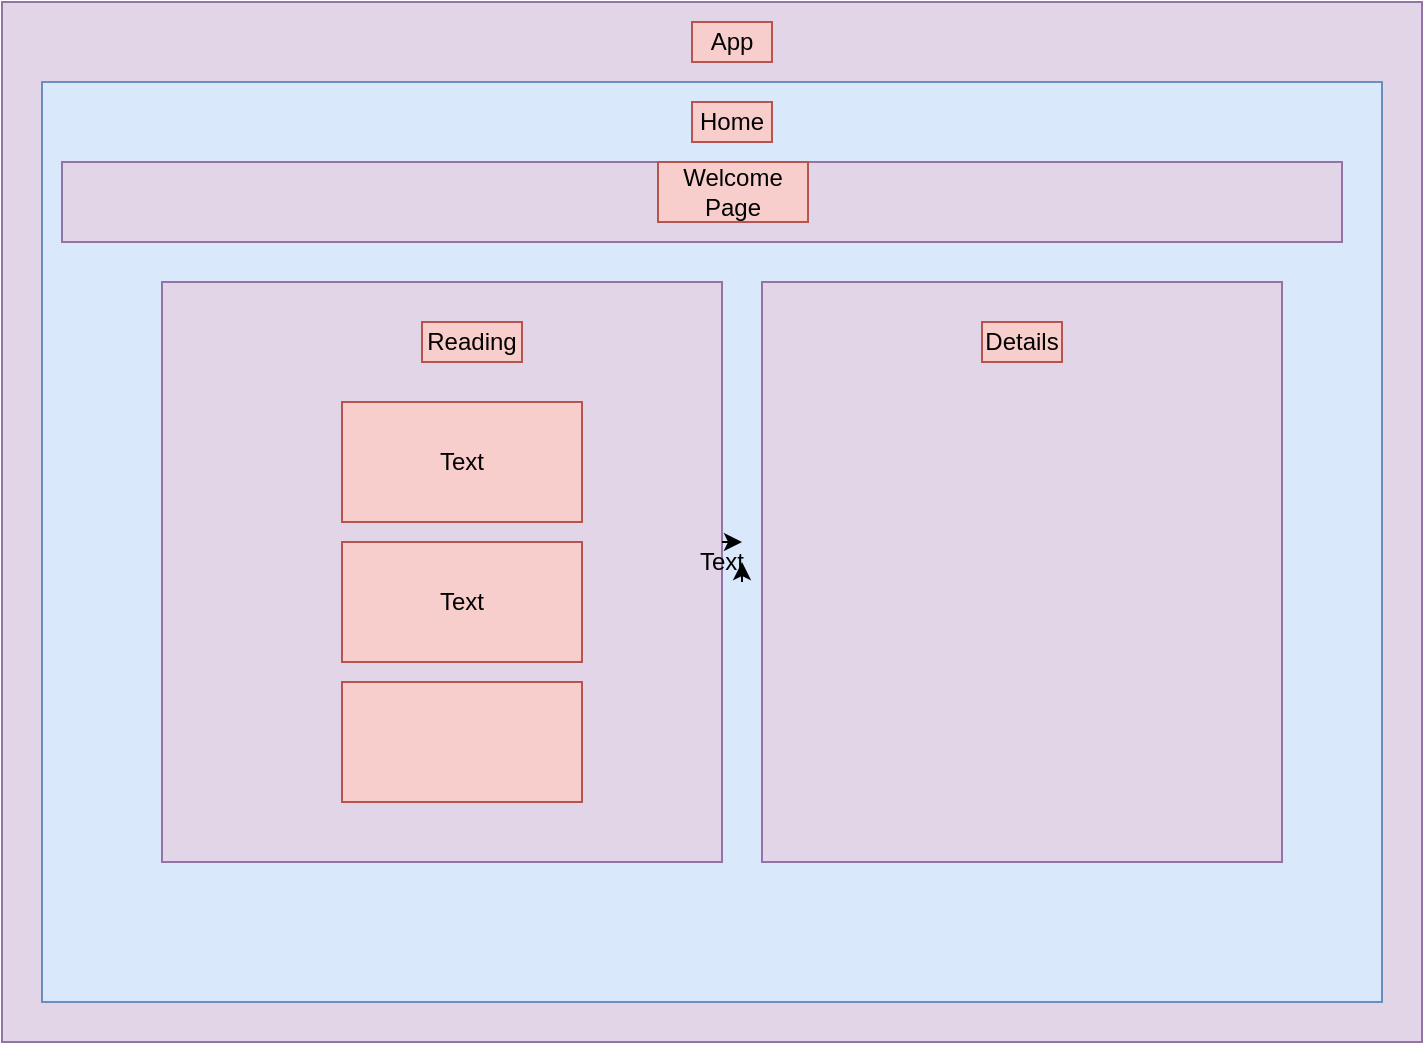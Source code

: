 <mxfile version="14.8.6" type="device"><diagram id="L6Szl6iTuzpFDhYCHutQ" name="Page-1"><mxGraphModel dx="946" dy="588" grid="1" gridSize="10" guides="1" tooltips="1" connect="1" arrows="1" fold="1" page="1" pageScale="1" pageWidth="850" pageHeight="1100" math="0" shadow="0"><root><mxCell id="0"/><mxCell id="1" parent="0"/><mxCell id="seTLoAbs-ePAN99EEjJf-1" value="" style="rounded=0;whiteSpace=wrap;html=1;fillColor=#e1d5e7;strokeColor=#9673a6;" vertex="1" parent="1"><mxGeometry x="60" y="20" width="710" height="520" as="geometry"/></mxCell><mxCell id="seTLoAbs-ePAN99EEjJf-2" value="App" style="text;html=1;strokeColor=#b85450;fillColor=#f8cecc;align=center;verticalAlign=middle;whiteSpace=wrap;rounded=0;" vertex="1" parent="1"><mxGeometry x="405" y="30" width="40" height="20" as="geometry"/></mxCell><mxCell id="seTLoAbs-ePAN99EEjJf-3" value="" style="rounded=0;whiteSpace=wrap;html=1;fillColor=#dae8fc;strokeColor=#6c8ebf;" vertex="1" parent="1"><mxGeometry x="80" y="60" width="670" height="460" as="geometry"/></mxCell><mxCell id="seTLoAbs-ePAN99EEjJf-4" value="Home" style="text;html=1;strokeColor=#b85450;fillColor=#f8cecc;align=center;verticalAlign=middle;whiteSpace=wrap;rounded=0;" vertex="1" parent="1"><mxGeometry x="405" y="70" width="40" height="20" as="geometry"/></mxCell><mxCell id="seTLoAbs-ePAN99EEjJf-5" value="" style="rounded=0;whiteSpace=wrap;html=1;fillColor=#e1d5e7;strokeColor=#9673a6;" vertex="1" parent="1"><mxGeometry x="90" y="100" width="640" height="40" as="geometry"/></mxCell><mxCell id="seTLoAbs-ePAN99EEjJf-6" value="Welcome Page" style="text;html=1;strokeColor=#b85450;fillColor=#f8cecc;align=center;verticalAlign=middle;whiteSpace=wrap;rounded=0;" vertex="1" parent="1"><mxGeometry x="388" y="100" width="75" height="30" as="geometry"/></mxCell><mxCell id="seTLoAbs-ePAN99EEjJf-7" value="" style="rounded=0;whiteSpace=wrap;html=1;fillColor=#e1d5e7;strokeColor=#9673a6;" vertex="1" parent="1"><mxGeometry x="140" y="160" width="280" height="290" as="geometry"/></mxCell><mxCell id="seTLoAbs-ePAN99EEjJf-8" value="Reading" style="text;html=1;strokeColor=#b85450;fillColor=#f8cecc;align=center;verticalAlign=middle;whiteSpace=wrap;rounded=0;" vertex="1" parent="1"><mxGeometry x="270" y="180" width="50" height="20" as="geometry"/></mxCell><mxCell id="seTLoAbs-ePAN99EEjJf-9" value="" style="rounded=0;whiteSpace=wrap;html=1;fillColor=#f8cecc;strokeColor=#b85450;" vertex="1" parent="1"><mxGeometry x="230" y="220" width="120" height="60" as="geometry"/></mxCell><mxCell id="seTLoAbs-ePAN99EEjJf-11" value="" style="rounded=0;whiteSpace=wrap;html=1;fillColor=#f8cecc;strokeColor=#b85450;" vertex="1" parent="1"><mxGeometry x="230" y="290" width="120" height="60" as="geometry"/></mxCell><mxCell id="seTLoAbs-ePAN99EEjJf-12" value="" style="rounded=0;whiteSpace=wrap;html=1;fillColor=#f8cecc;strokeColor=#b85450;" vertex="1" parent="1"><mxGeometry x="230" y="360" width="120" height="60" as="geometry"/></mxCell><mxCell id="seTLoAbs-ePAN99EEjJf-13" value="" style="rounded=0;whiteSpace=wrap;html=1;fillColor=#e1d5e7;strokeColor=#9673a6;" vertex="1" parent="1"><mxGeometry x="440" y="160" width="260" height="290" as="geometry"/></mxCell><mxCell id="seTLoAbs-ePAN99EEjJf-14" value="Details" style="text;html=1;strokeColor=#b85450;fillColor=#f8cecc;align=center;verticalAlign=middle;whiteSpace=wrap;rounded=0;" vertex="1" parent="1"><mxGeometry x="550" y="180" width="40" height="20" as="geometry"/></mxCell><mxCell id="seTLoAbs-ePAN99EEjJf-15" value="Text" style="text;html=1;strokeColor=none;fillColor=none;align=center;verticalAlign=middle;whiteSpace=wrap;rounded=0;" vertex="1" parent="1"><mxGeometry x="270" y="240" width="40" height="20" as="geometry"/></mxCell><mxCell id="seTLoAbs-ePAN99EEjJf-19" style="edgeStyle=orthogonalEdgeStyle;rounded=0;orthogonalLoop=1;jettySize=auto;html=1;exitX=0.75;exitY=1;exitDx=0;exitDy=0;" edge="1" parent="1" source="seTLoAbs-ePAN99EEjJf-16"><mxGeometry relative="1" as="geometry"><mxPoint x="430" y="300" as="targetPoint"/></mxGeometry></mxCell><mxCell id="seTLoAbs-ePAN99EEjJf-16" value="Text" style="text;html=1;strokeColor=none;fillColor=none;align=center;verticalAlign=middle;whiteSpace=wrap;rounded=0;" vertex="1" parent="1"><mxGeometry x="400" y="290" width="40" height="20" as="geometry"/></mxCell><mxCell id="seTLoAbs-ePAN99EEjJf-17" value="Text" style="text;html=1;strokeColor=none;fillColor=none;align=center;verticalAlign=middle;whiteSpace=wrap;rounded=0;" vertex="1" parent="1"><mxGeometry x="270" y="310" width="40" height="20" as="geometry"/></mxCell><mxCell id="seTLoAbs-ePAN99EEjJf-18" style="edgeStyle=orthogonalEdgeStyle;rounded=0;orthogonalLoop=1;jettySize=auto;html=1;exitX=0.5;exitY=0;exitDx=0;exitDy=0;entryX=0.75;entryY=0;entryDx=0;entryDy=0;" edge="1" parent="1" source="seTLoAbs-ePAN99EEjJf-16" target="seTLoAbs-ePAN99EEjJf-16"><mxGeometry relative="1" as="geometry"/></mxCell></root></mxGraphModel></diagram></mxfile>